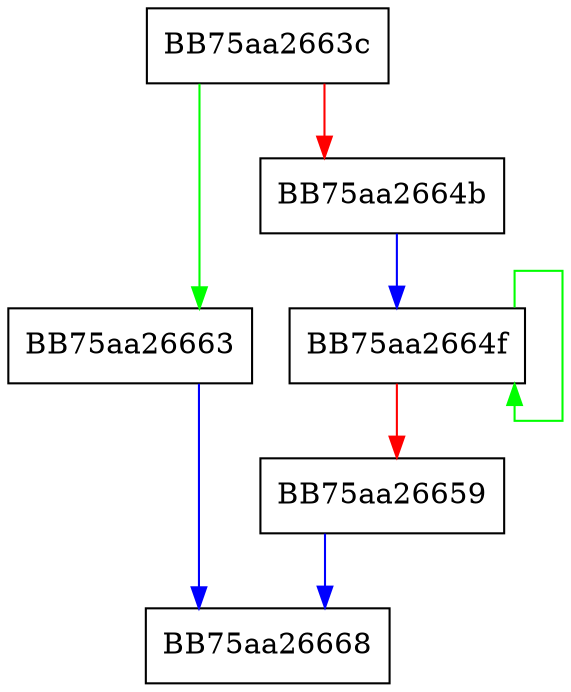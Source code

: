 digraph WPP_SF_SiDDDD {
  node [shape="box"];
  graph [splines=ortho];
  BB75aa2663c -> BB75aa26663 [color="green"];
  BB75aa2663c -> BB75aa2664b [color="red"];
  BB75aa2664b -> BB75aa2664f [color="blue"];
  BB75aa2664f -> BB75aa2664f [color="green"];
  BB75aa2664f -> BB75aa26659 [color="red"];
  BB75aa26659 -> BB75aa26668 [color="blue"];
  BB75aa26663 -> BB75aa26668 [color="blue"];
}